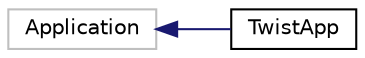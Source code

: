 digraph "Graphical Class Hierarchy"
{
  edge [fontname="Helvetica",fontsize="10",labelfontname="Helvetica",labelfontsize="10"];
  node [fontname="Helvetica",fontsize="10",shape=record];
  rankdir="LR";
  Node19 [label="Application",height=0.2,width=0.4,color="grey75", fillcolor="white", style="filled"];
  Node19 -> Node0 [dir="back",color="midnightblue",fontsize="10",style="solid",fontname="Helvetica"];
  Node0 [label="TwistApp",height=0.2,width=0.4,color="black", fillcolor="white", style="filled",URL="$classunitingtwist_1_1_twist_app.html",tooltip="Represent the entire android application for UnitingTwist. "];
}
